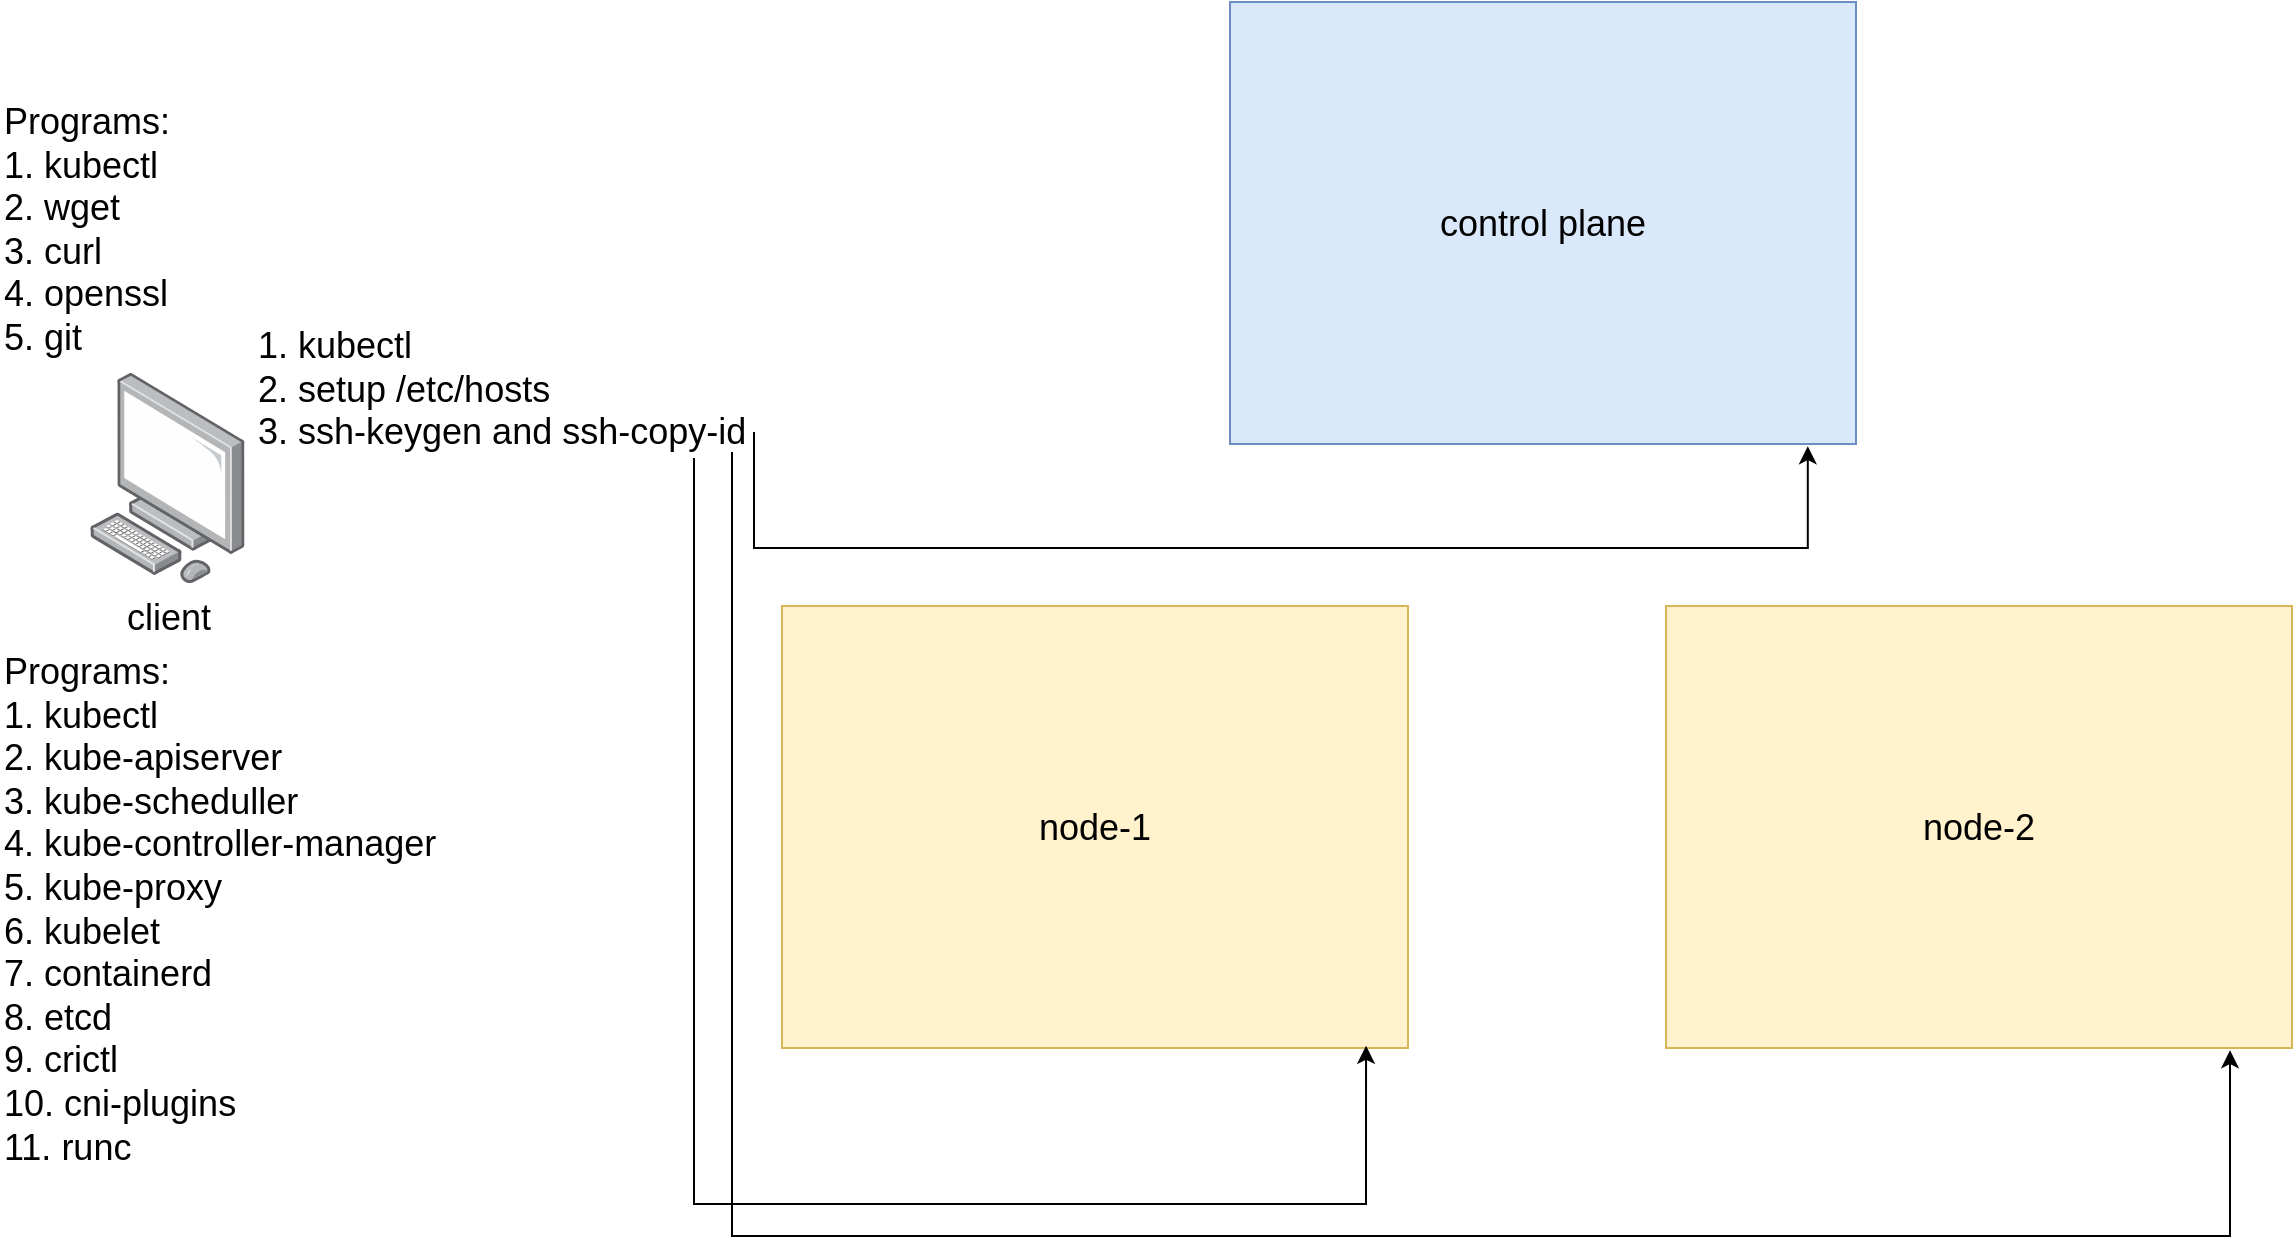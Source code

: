 <mxfile version="24.7.7">
  <diagram name="Page-1" id="rB7B3hEFGEXQuDjA_MlF">
    <mxGraphModel dx="1594" dy="731" grid="0" gridSize="10" guides="1" tooltips="1" connect="1" arrows="1" fold="1" page="0" pageScale="1" pageWidth="850" pageHeight="1100" math="0" shadow="0">
      <root>
        <mxCell id="0" />
        <mxCell id="1" parent="0" />
        <mxCell id="hgjOSzsFx60487FXQjRU-1" value="&lt;font style=&quot;font-size: 18px;&quot;&gt;control plane&lt;/font&gt;" style="rounded=0;whiteSpace=wrap;html=1;fillColor=#dae8fc;strokeColor=#6c8ebf;" vertex="1" parent="1">
          <mxGeometry x="462" y="16" width="313" height="221" as="geometry" />
        </mxCell>
        <mxCell id="hgjOSzsFx60487FXQjRU-3" value="&lt;span style=&quot;font-size: 18px;&quot;&gt;node-1&lt;/span&gt;" style="rounded=0;whiteSpace=wrap;html=1;fillColor=#fff2cc;strokeColor=#d6b656;" vertex="1" parent="1">
          <mxGeometry x="238" y="318" width="313" height="221" as="geometry" />
        </mxCell>
        <mxCell id="hgjOSzsFx60487FXQjRU-4" value="&lt;span style=&quot;font-size: 18px;&quot;&gt;node-2&lt;/span&gt;" style="rounded=0;whiteSpace=wrap;html=1;fillColor=#fff2cc;strokeColor=#d6b656;" vertex="1" parent="1">
          <mxGeometry x="680" y="318" width="313" height="221" as="geometry" />
        </mxCell>
        <mxCell id="hgjOSzsFx60487FXQjRU-7" value="&lt;font style=&quot;font-size: 18px;&quot;&gt;client&lt;/font&gt;" style="image;points=[];aspect=fixed;html=1;align=center;shadow=0;dashed=0;image=img/lib/allied_telesis/computer_and_terminals/Personal_Computer.svg;" vertex="1" parent="1">
          <mxGeometry x="-108" y="201.5" width="77.48" height="105" as="geometry" />
        </mxCell>
        <mxCell id="hgjOSzsFx60487FXQjRU-9" value="Programs:&lt;div&gt;1. kubectl&lt;/div&gt;&lt;div&gt;2. kube-apiserver&lt;/div&gt;&lt;div&gt;3. kube-scheduller&lt;/div&gt;&lt;div&gt;4. kube-controller-manager&lt;/div&gt;&lt;div&gt;5. kube-proxy&lt;/div&gt;&lt;div&gt;6. kubelet&lt;/div&gt;&lt;div&gt;7. containerd&lt;/div&gt;&lt;div&gt;8. etcd&lt;/div&gt;&lt;div&gt;9. crictl&lt;/div&gt;&lt;div&gt;10. cni-plugins&lt;/div&gt;&lt;div&gt;11. runc&lt;/div&gt;&lt;div&gt;&lt;br&gt;&lt;/div&gt;" style="text;html=1;align=left;verticalAlign=top;whiteSpace=wrap;rounded=0;strokeWidth=1;fontSize=18;" vertex="1" parent="1">
          <mxGeometry x="-153" y="334" width="306" height="285" as="geometry" />
        </mxCell>
        <mxCell id="hgjOSzsFx60487FXQjRU-11" value="Programs:&lt;div&gt;1. kubectl&lt;/div&gt;&lt;div&gt;2. wget&lt;/div&gt;&lt;div&gt;3. curl&lt;/div&gt;&lt;div&gt;4. openssl&lt;/div&gt;&lt;div&gt;5. git&lt;/div&gt;" style="text;html=1;align=left;verticalAlign=top;whiteSpace=wrap;rounded=0;strokeWidth=1;fontSize=18;" vertex="1" parent="1">
          <mxGeometry x="-153" y="59" width="110" height="157" as="geometry" />
        </mxCell>
        <mxCell id="hgjOSzsFx60487FXQjRU-12" value="&lt;div style=&quot;forced-color-adjust: none; color: rgb(0, 0, 0); font-family: Helvetica; font-size: 18px; font-style: normal; font-variant-ligatures: normal; font-variant-caps: normal; font-weight: 400; letter-spacing: normal; orphans: 2; text-align: left; text-indent: 0px; text-transform: none; widows: 2; word-spacing: 0px; -webkit-text-stroke-width: 0px; white-space: normal; background-color: rgb(255, 255, 255); text-decoration-thickness: initial; text-decoration-style: initial; text-decoration-color: initial;&quot;&gt;1. kubectl&lt;/div&gt;&lt;div style=&quot;forced-color-adjust: none; color: rgb(0, 0, 0); font-family: Helvetica; font-size: 18px; font-style: normal; font-variant-ligatures: normal; font-variant-caps: normal; font-weight: 400; letter-spacing: normal; orphans: 2; text-align: left; text-indent: 0px; text-transform: none; widows: 2; word-spacing: 0px; -webkit-text-stroke-width: 0px; white-space: normal; background-color: rgb(255, 255, 255); text-decoration-thickness: initial; text-decoration-style: initial; text-decoration-color: initial;&quot;&gt;2. setup /etc/hosts&lt;/div&gt;&lt;div style=&quot;forced-color-adjust: none; color: rgb(0, 0, 0); font-family: Helvetica; font-size: 18px; font-style: normal; font-variant-ligatures: normal; font-variant-caps: normal; font-weight: 400; letter-spacing: normal; orphans: 2; text-align: left; text-indent: 0px; text-transform: none; widows: 2; word-spacing: 0px; -webkit-text-stroke-width: 0px; white-space: normal; background-color: rgb(255, 255, 255); text-decoration-thickness: initial; text-decoration-style: initial; text-decoration-color: initial;&quot;&gt;3. ssh-keygen and ssh-copy-id&lt;/div&gt;" style="text;whiteSpace=wrap;html=1;" vertex="1" parent="1">
          <mxGeometry x="-26" y="171" width="264" height="160" as="geometry" />
        </mxCell>
        <mxCell id="hgjOSzsFx60487FXQjRU-13" value="" style="endArrow=classic;html=1;rounded=0;entryX=0.923;entryY=1.005;entryDx=0;entryDy=0;entryPerimeter=0;edgeStyle=orthogonalEdgeStyle;" edge="1" parent="1" target="hgjOSzsFx60487FXQjRU-1">
          <mxGeometry width="50" height="50" relative="1" as="geometry">
            <mxPoint x="224" y="231" as="sourcePoint" />
            <mxPoint x="274" y="181" as="targetPoint" />
            <Array as="points">
              <mxPoint x="224" y="289" />
              <mxPoint x="751" y="289" />
            </Array>
          </mxGeometry>
        </mxCell>
        <mxCell id="hgjOSzsFx60487FXQjRU-14" value="" style="endArrow=classic;html=1;rounded=0;entryX=0.901;entryY=1.005;entryDx=0;entryDy=0;entryPerimeter=0;edgeStyle=orthogonalEdgeStyle;" edge="1" parent="1" target="hgjOSzsFx60487FXQjRU-4">
          <mxGeometry width="50" height="50" relative="1" as="geometry">
            <mxPoint x="213" y="241" as="sourcePoint" />
            <mxPoint x="235.154" y="318" as="targetPoint" />
            <Array as="points">
              <mxPoint x="213" y="633" />
              <mxPoint x="962" y="633" />
            </Array>
          </mxGeometry>
        </mxCell>
        <mxCell id="hgjOSzsFx60487FXQjRU-16" value="" style="endArrow=classic;html=1;rounded=0;entryX=0.933;entryY=0.995;entryDx=0;entryDy=0;entryPerimeter=0;edgeStyle=orthogonalEdgeStyle;" edge="1" parent="1" target="hgjOSzsFx60487FXQjRU-3">
          <mxGeometry width="50" height="50" relative="1" as="geometry">
            <mxPoint x="194" y="244" as="sourcePoint" />
            <mxPoint x="338" y="324" as="targetPoint" />
            <Array as="points">
              <mxPoint x="194" y="617" />
              <mxPoint x="530" y="617" />
            </Array>
          </mxGeometry>
        </mxCell>
      </root>
    </mxGraphModel>
  </diagram>
</mxfile>
